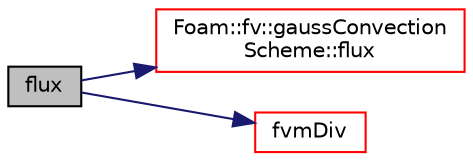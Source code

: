 digraph "flux"
{
  bgcolor="transparent";
  edge [fontname="Helvetica",fontsize="10",labelfontname="Helvetica",labelfontsize="10"];
  node [fontname="Helvetica",fontsize="10",shape=record];
  rankdir="LR";
  Node664 [label="flux",height=0.2,width=0.4,color="black", fillcolor="grey75", style="filled", fontcolor="black"];
  Node664 -> Node665 [color="midnightblue",fontsize="10",style="solid",fontname="Helvetica"];
  Node665 [label="Foam::fv::gaussConvection\lScheme::flux",height=0.2,width=0.4,color="red",URL="$a23261.html#a2ceb35d3c628517a5b260ba4a74f35c3"];
  Node664 -> Node988 [color="midnightblue",fontsize="10",style="solid",fontname="Helvetica"];
  Node988 [label="fvmDiv",height=0.2,width=0.4,color="red",URL="$a23265.html#ad6edbed7fbf0c42fcc63dee2f3ee3bf3"];
}
